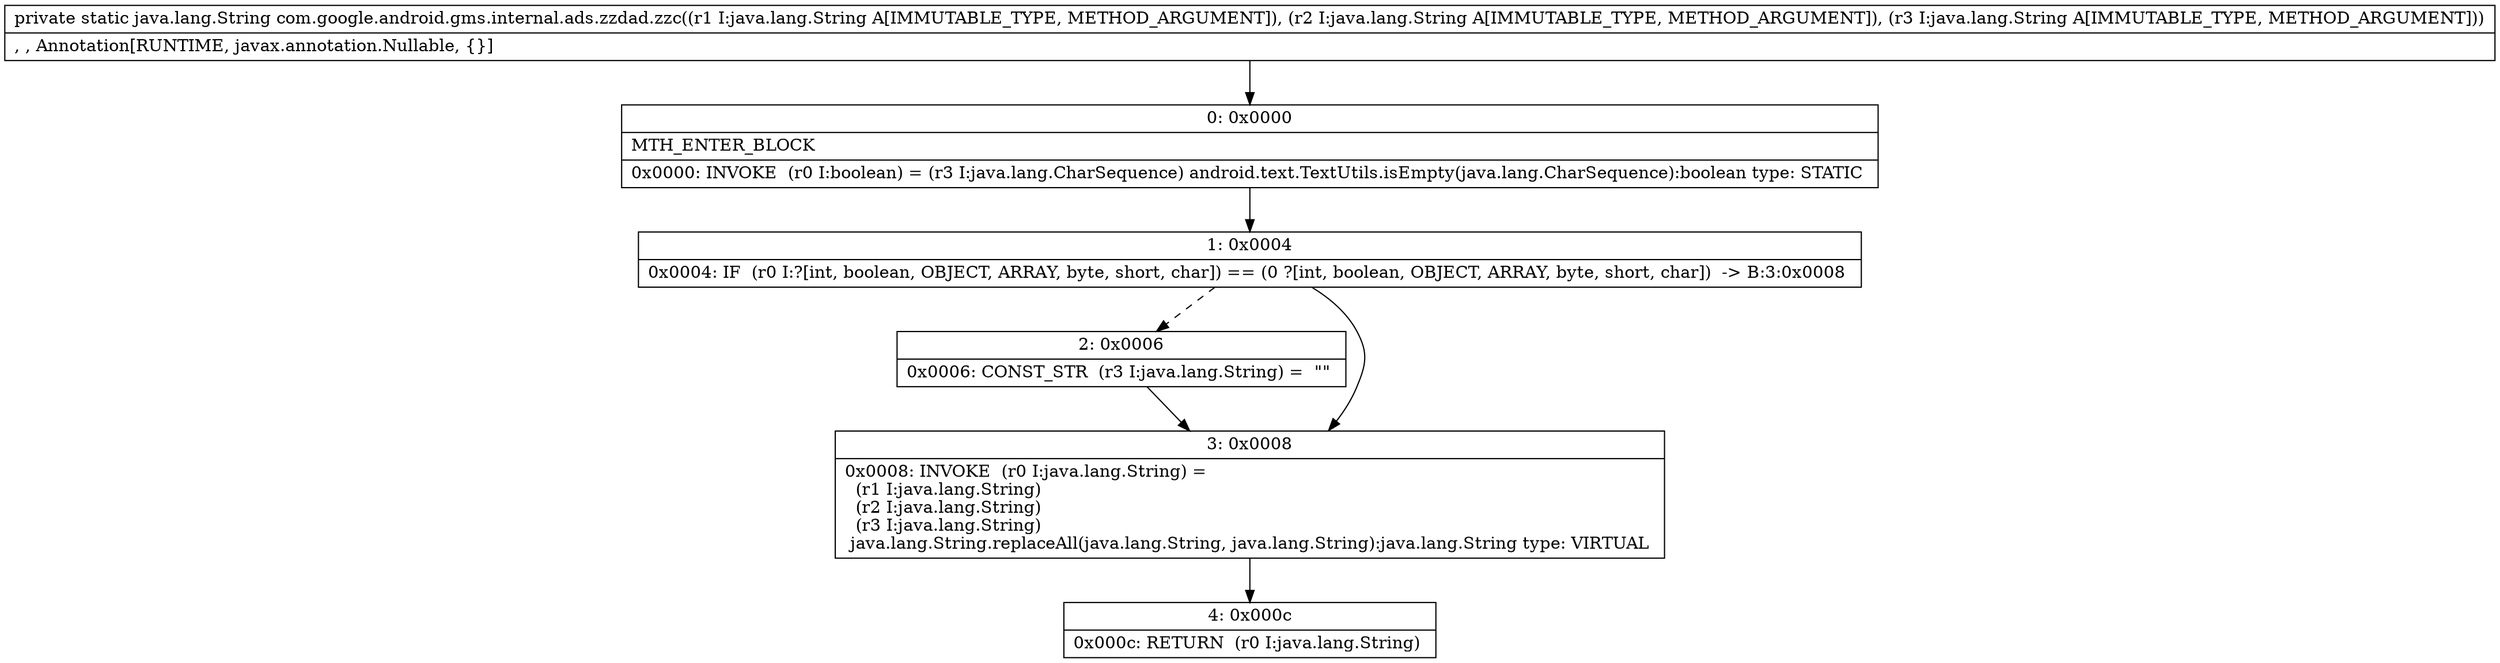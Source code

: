 digraph "CFG forcom.google.android.gms.internal.ads.zzdad.zzc(Ljava\/lang\/String;Ljava\/lang\/String;Ljava\/lang\/String;)Ljava\/lang\/String;" {
Node_0 [shape=record,label="{0\:\ 0x0000|MTH_ENTER_BLOCK\l|0x0000: INVOKE  (r0 I:boolean) = (r3 I:java.lang.CharSequence) android.text.TextUtils.isEmpty(java.lang.CharSequence):boolean type: STATIC \l}"];
Node_1 [shape=record,label="{1\:\ 0x0004|0x0004: IF  (r0 I:?[int, boolean, OBJECT, ARRAY, byte, short, char]) == (0 ?[int, boolean, OBJECT, ARRAY, byte, short, char])  \-\> B:3:0x0008 \l}"];
Node_2 [shape=record,label="{2\:\ 0x0006|0x0006: CONST_STR  (r3 I:java.lang.String) =  \"\" \l}"];
Node_3 [shape=record,label="{3\:\ 0x0008|0x0008: INVOKE  (r0 I:java.lang.String) = \l  (r1 I:java.lang.String)\l  (r2 I:java.lang.String)\l  (r3 I:java.lang.String)\l java.lang.String.replaceAll(java.lang.String, java.lang.String):java.lang.String type: VIRTUAL \l}"];
Node_4 [shape=record,label="{4\:\ 0x000c|0x000c: RETURN  (r0 I:java.lang.String) \l}"];
MethodNode[shape=record,label="{private static java.lang.String com.google.android.gms.internal.ads.zzdad.zzc((r1 I:java.lang.String A[IMMUTABLE_TYPE, METHOD_ARGUMENT]), (r2 I:java.lang.String A[IMMUTABLE_TYPE, METHOD_ARGUMENT]), (r3 I:java.lang.String A[IMMUTABLE_TYPE, METHOD_ARGUMENT]))  | , , Annotation[RUNTIME, javax.annotation.Nullable, \{\}]\l}"];
MethodNode -> Node_0;
Node_0 -> Node_1;
Node_1 -> Node_2[style=dashed];
Node_1 -> Node_3;
Node_2 -> Node_3;
Node_3 -> Node_4;
}

